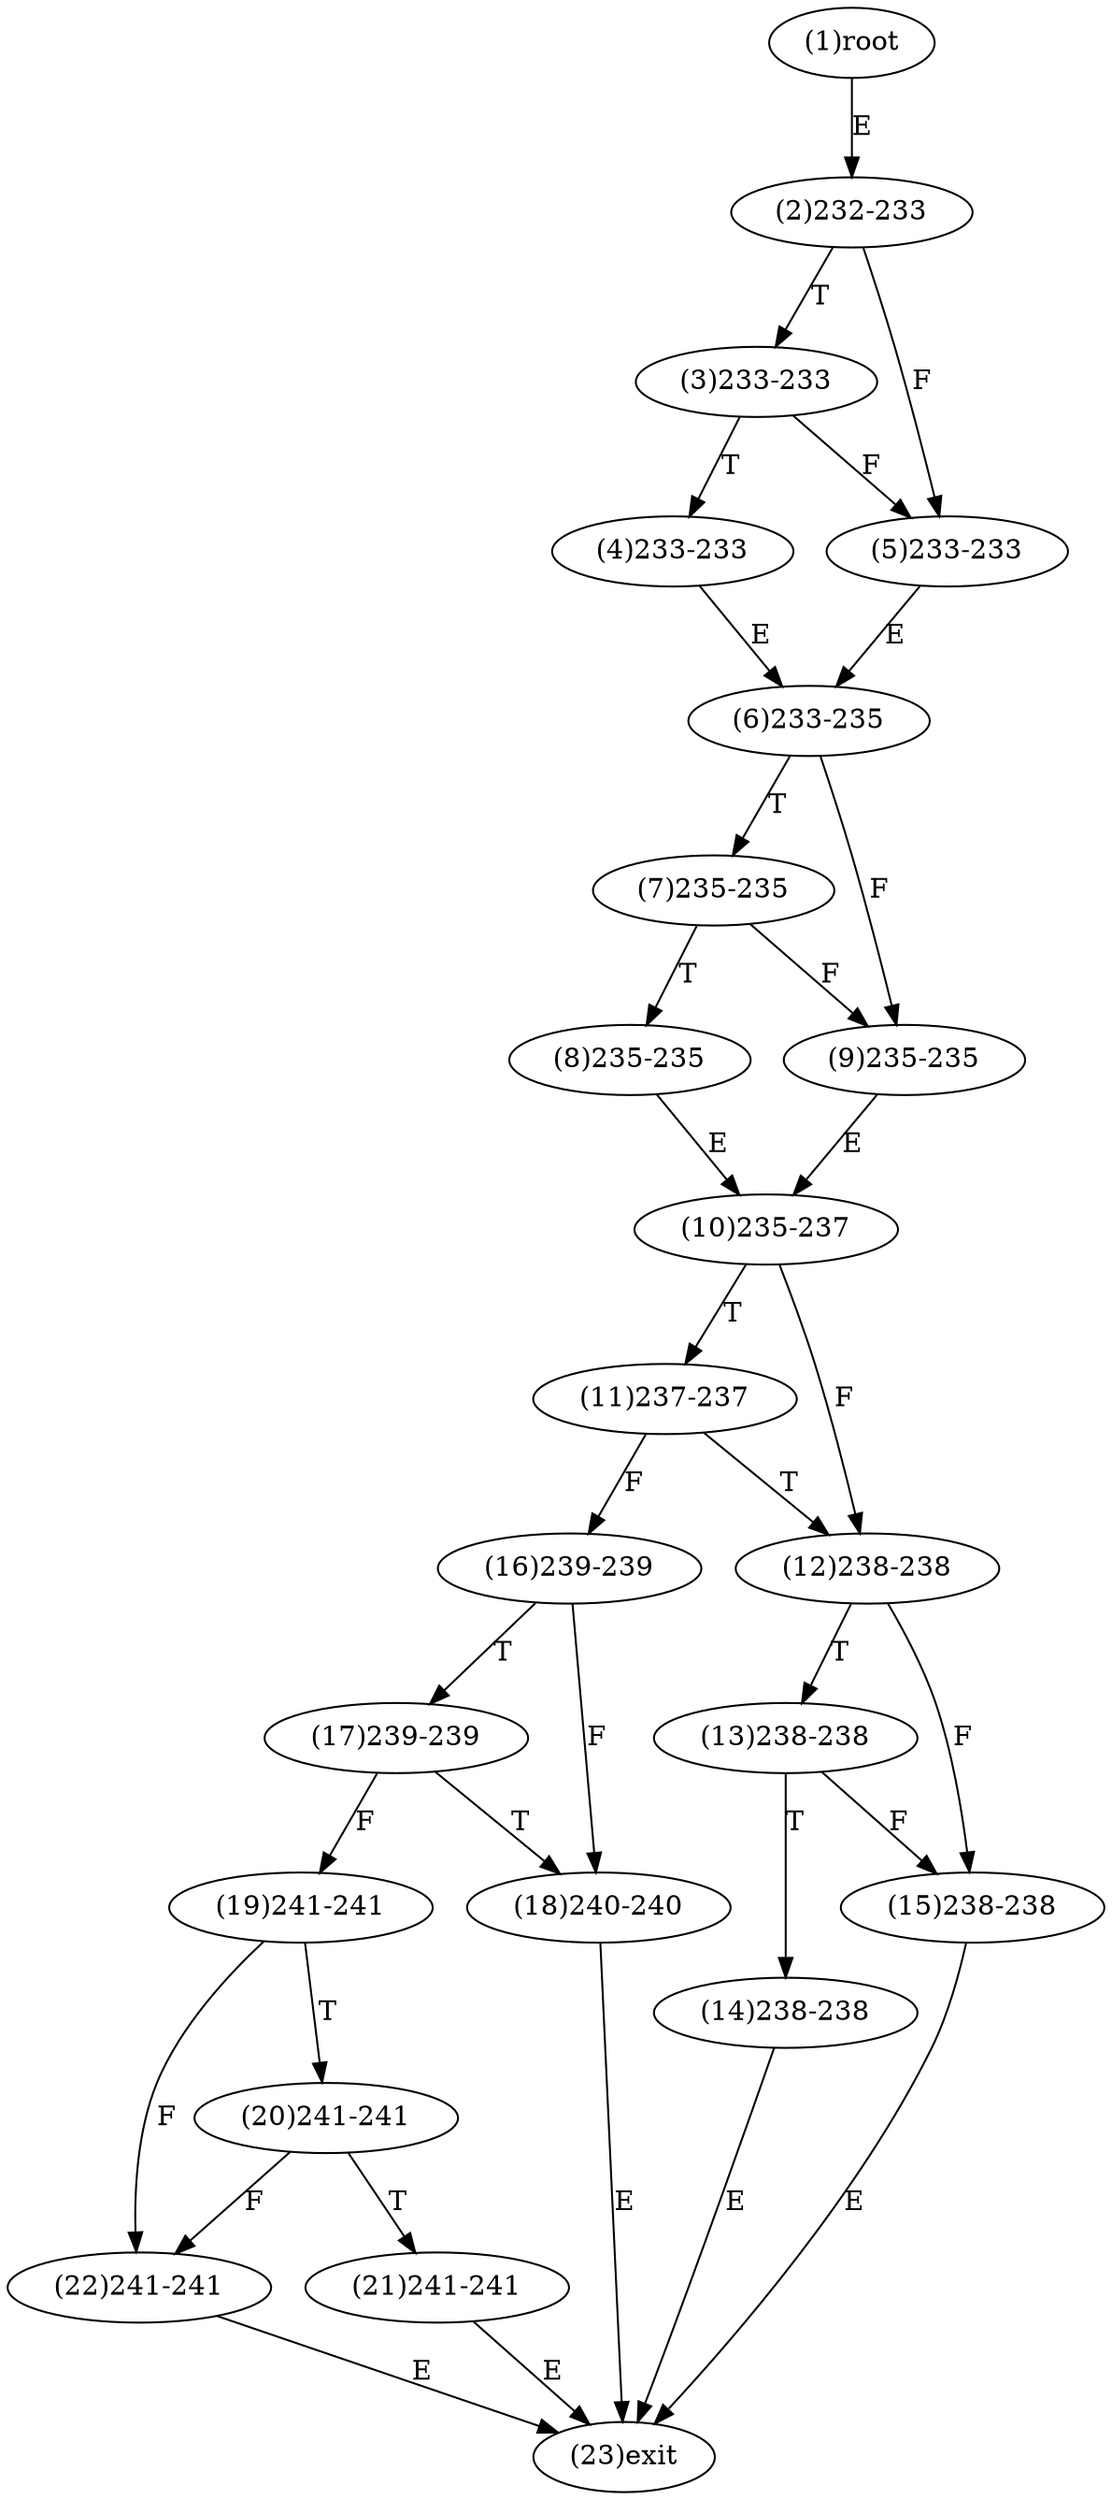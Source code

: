 digraph "" { 
1[ label="(1)root"];
2[ label="(2)232-233"];
3[ label="(3)233-233"];
4[ label="(4)233-233"];
5[ label="(5)233-233"];
6[ label="(6)233-235"];
7[ label="(7)235-235"];
8[ label="(8)235-235"];
9[ label="(9)235-235"];
10[ label="(10)235-237"];
11[ label="(11)237-237"];
12[ label="(12)238-238"];
13[ label="(13)238-238"];
14[ label="(14)238-238"];
15[ label="(15)238-238"];
17[ label="(17)239-239"];
16[ label="(16)239-239"];
19[ label="(19)241-241"];
18[ label="(18)240-240"];
21[ label="(21)241-241"];
20[ label="(20)241-241"];
23[ label="(23)exit"];
22[ label="(22)241-241"];
1->2[ label="E"];
2->5[ label="F"];
2->3[ label="T"];
3->5[ label="F"];
3->4[ label="T"];
4->6[ label="E"];
5->6[ label="E"];
6->9[ label="F"];
6->7[ label="T"];
7->9[ label="F"];
7->8[ label="T"];
8->10[ label="E"];
9->10[ label="E"];
10->12[ label="F"];
10->11[ label="T"];
11->16[ label="F"];
11->12[ label="T"];
12->15[ label="F"];
12->13[ label="T"];
13->15[ label="F"];
13->14[ label="T"];
14->23[ label="E"];
15->23[ label="E"];
16->18[ label="F"];
16->17[ label="T"];
17->19[ label="F"];
17->18[ label="T"];
18->23[ label="E"];
19->22[ label="F"];
19->20[ label="T"];
20->22[ label="F"];
20->21[ label="T"];
21->23[ label="E"];
22->23[ label="E"];
}